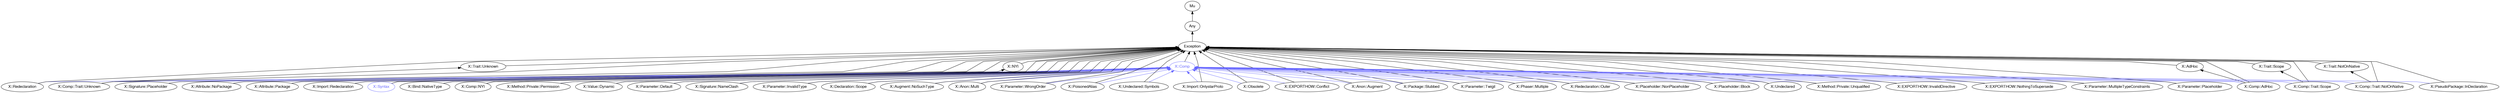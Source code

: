 digraph "perl6-type-graph" {
    rankdir=BT;
    splines=polyline;
    overlap=false; 
    // Types
    "X::Comp" [color="#6666FF", fontcolor="#6666FF", href="/type/X::Comp", fontname="FreeSans"];
    "Mu" [color="#000000", fontcolor="#000000", href="/type/Mu", fontname="FreeSans"];
    "Any" [color="#000000", fontcolor="#000000", href="/type/Any", fontname="FreeSans"];
    "Exception" [color="#000000", fontcolor="#000000", href="/type/Exception", fontname="FreeSans"];
    "X::Redeclaration" [color="#000000", fontcolor="#000000", href="/type/X::Redeclaration", fontname="FreeSans"];
    "X::Signature::Placeholder" [color="#000000", fontcolor="#000000", href="/type/X::Signature::Placeholder", fontname="FreeSans"];
    "X::Attribute::NoPackage" [color="#000000", fontcolor="#000000", href="/type/X::Attribute::NoPackage", fontname="FreeSans"];
    "X::Attribute::Package" [color="#000000", fontcolor="#000000", href="/type/X::Attribute::Package", fontname="FreeSans"];
    "X::Import::Redeclaration" [color="#000000", fontcolor="#000000", href="/type/X::Import::Redeclaration", fontname="FreeSans"];
    "X::Syntax" [color="#6666FF", fontcolor="#6666FF", href="/type/X::Syntax", fontname="FreeSans"];
    "X::Bind::NativeType" [color="#000000", fontcolor="#000000", href="/type/X::Bind::NativeType", fontname="FreeSans"];
    "X::Trait::Unknown" [color="#000000", fontcolor="#000000", href="/type/X::Trait::Unknown", fontname="FreeSans"];
    "X::Comp::Trait::Unknown" [color="#000000", fontcolor="#000000", href="/type/X::Comp::Trait::Unknown", fontname="FreeSans"];
    "X::NYI" [color="#000000", fontcolor="#000000", href="/type/X::NYI", fontname="FreeSans"];
    "X::Comp::NYI" [color="#000000", fontcolor="#000000", href="/type/X::Comp::NYI", fontname="FreeSans"];
    "X::Method::Private::Permission" [color="#000000", fontcolor="#000000", href="/type/X::Method::Private::Permission", fontname="FreeSans"];
    "X::Value::Dynamic" [color="#000000", fontcolor="#000000", href="/type/X::Value::Dynamic", fontname="FreeSans"];
    "X::Parameter::Default" [color="#000000", fontcolor="#000000", href="/type/X::Parameter::Default", fontname="FreeSans"];
    "X::Signature::NameClash" [color="#000000", fontcolor="#000000", href="/type/X::Signature::NameClash", fontname="FreeSans"];
    "X::Parameter::InvalidType" [color="#000000", fontcolor="#000000", href="/type/X::Parameter::InvalidType", fontname="FreeSans"];
    "X::Declaration::Scope" [color="#000000", fontcolor="#000000", href="/type/X::Declaration::Scope", fontname="FreeSans"];
    "X::Augment::NoSuchType" [color="#000000", fontcolor="#000000", href="/type/X::Augment::NoSuchType", fontname="FreeSans"];
    "X::Anon::Multi" [color="#000000", fontcolor="#000000", href="/type/X::Anon::Multi", fontname="FreeSans"];
    "X::Parameter::WrongOrder" [color="#000000", fontcolor="#000000", href="/type/X::Parameter::WrongOrder", fontname="FreeSans"];
    "X::PoisonedAlias" [color="#000000", fontcolor="#000000", href="/type/X::PoisonedAlias", fontname="FreeSans"];
    "X::Undeclared::Symbols" [color="#000000", fontcolor="#000000", href="/type/X::Undeclared::Symbols", fontname="FreeSans"];
    "X::Import::OnlystarProto" [color="#000000", fontcolor="#000000", href="/type/X::Import::OnlystarProto", fontname="FreeSans"];
    "X::Obsolete" [color="#000000", fontcolor="#000000", href="/type/X::Obsolete", fontname="FreeSans"];
    "X::EXPORTHOW::Conflict" [color="#000000", fontcolor="#000000", href="/type/X::EXPORTHOW::Conflict", fontname="FreeSans"];
    "X::Anon::Augment" [color="#000000", fontcolor="#000000", href="/type/X::Anon::Augment", fontname="FreeSans"];
    "X::Package::Stubbed" [color="#000000", fontcolor="#000000", href="/type/X::Package::Stubbed", fontname="FreeSans"];
    "X::Parameter::Twigil" [color="#000000", fontcolor="#000000", href="/type/X::Parameter::Twigil", fontname="FreeSans"];
    "X::Phaser::Multiple" [color="#000000", fontcolor="#000000", href="/type/X::Phaser::Multiple", fontname="FreeSans"];
    "X::Redeclaration::Outer" [color="#000000", fontcolor="#000000", href="/type/X::Redeclaration::Outer", fontname="FreeSans"];
    "X::Placeholder::NonPlaceholder" [color="#000000", fontcolor="#000000", href="/type/X::Placeholder::NonPlaceholder", fontname="FreeSans"];
    "X::Placeholder::Block" [color="#000000", fontcolor="#000000", href="/type/X::Placeholder::Block", fontname="FreeSans"];
    "X::Undeclared" [color="#000000", fontcolor="#000000", href="/type/X::Undeclared", fontname="FreeSans"];
    "X::Method::Private::Unqualified" [color="#000000", fontcolor="#000000", href="/type/X::Method::Private::Unqualified", fontname="FreeSans"];
    "X::AdHoc" [color="#000000", fontcolor="#000000", href="/type/X::AdHoc", fontname="FreeSans"];
    "X::Comp::AdHoc" [color="#000000", fontcolor="#000000", href="/type/X::Comp::AdHoc", fontname="FreeSans"];
    "X::EXPORTHOW::InvalidDirective" [color="#000000", fontcolor="#000000", href="/type/X::EXPORTHOW::InvalidDirective", fontname="FreeSans"];
    "X::EXPORTHOW::NothingToSupersede" [color="#000000", fontcolor="#000000", href="/type/X::EXPORTHOW::NothingToSupersede", fontname="FreeSans"];
    "X::Parameter::MultipleTypeConstraints" [color="#000000", fontcolor="#000000", href="/type/X::Parameter::MultipleTypeConstraints", fontname="FreeSans"];
    "X::Trait::Scope" [color="#000000", fontcolor="#000000", href="/type/X::Trait::Scope", fontname="FreeSans"];
    "X::Comp::Trait::Scope" [color="#000000", fontcolor="#000000", href="/type/X::Comp::Trait::Scope", fontname="FreeSans"];
    "X::Parameter::Placeholder" [color="#000000", fontcolor="#000000", href="/type/X::Parameter::Placeholder", fontname="FreeSans"];
    "X::Trait::NotOnNative" [color="#000000", fontcolor="#000000", href="/type/X::Trait::NotOnNative", fontname="FreeSans"];
    "X::Comp::Trait::NotOnNative" [color="#000000", fontcolor="#000000", href="/type/X::Comp::Trait::NotOnNative", fontname="FreeSans"];
    "X::PseudoPackage::InDeclaration" [color="#000000", fontcolor="#000000", href="/type/X::PseudoPackage::InDeclaration", fontname="FreeSans"];

    // Superclasses
    "X::Comp" -> "Exception" [color="#000000"];
    "Any" -> "Mu" [color="#000000"];
    "Exception" -> "Any" [color="#000000"];
    "X::Redeclaration" -> "Exception" [color="#000000"];
    "X::Signature::Placeholder" -> "Exception" [color="#000000"];
    "X::Attribute::NoPackage" -> "Exception" [color="#000000"];
    "X::Attribute::Package" -> "Exception" [color="#000000"];
    "X::Import::Redeclaration" -> "Exception" [color="#000000"];
    "X::Syntax" -> "Exception" [color="#000000"];
    "X::Bind::NativeType" -> "Exception" [color="#000000"];
    "X::Trait::Unknown" -> "Exception" [color="#000000"];
    "X::Comp::Trait::Unknown" -> "X::Trait::Unknown" [color="#000000"];
    "X::Comp::Trait::Unknown" -> "Exception" [color="#000000"];
    "X::NYI" -> "Exception" [color="#000000"];
    "X::Comp::NYI" -> "X::NYI" [color="#000000"];
    "X::Comp::NYI" -> "Exception" [color="#000000"];
    "X::Method::Private::Permission" -> "Exception" [color="#000000"];
    "X::Value::Dynamic" -> "Exception" [color="#000000"];
    "X::Parameter::Default" -> "Exception" [color="#000000"];
    "X::Signature::NameClash" -> "Exception" [color="#000000"];
    "X::Parameter::InvalidType" -> "Exception" [color="#000000"];
    "X::Declaration::Scope" -> "Exception" [color="#000000"];
    "X::Augment::NoSuchType" -> "Exception" [color="#000000"];
    "X::Anon::Multi" -> "Exception" [color="#000000"];
    "X::Parameter::WrongOrder" -> "Exception" [color="#000000"];
    "X::PoisonedAlias" -> "Exception" [color="#000000"];
    "X::Undeclared::Symbols" -> "Exception" [color="#000000"];
    "X::Import::OnlystarProto" -> "Exception" [color="#000000"];
    "X::Obsolete" -> "Exception" [color="#000000"];
    "X::EXPORTHOW::Conflict" -> "Exception" [color="#000000"];
    "X::Anon::Augment" -> "Exception" [color="#000000"];
    "X::Package::Stubbed" -> "Exception" [color="#000000"];
    "X::Parameter::Twigil" -> "Exception" [color="#000000"];
    "X::Phaser::Multiple" -> "Exception" [color="#000000"];
    "X::Redeclaration::Outer" -> "Exception" [color="#000000"];
    "X::Placeholder::NonPlaceholder" -> "Exception" [color="#000000"];
    "X::Placeholder::Block" -> "Exception" [color="#000000"];
    "X::Undeclared" -> "Exception" [color="#000000"];
    "X::Method::Private::Unqualified" -> "Exception" [color="#000000"];
    "X::AdHoc" -> "Exception" [color="#000000"];
    "X::Comp::AdHoc" -> "X::AdHoc" [color="#000000"];
    "X::Comp::AdHoc" -> "Exception" [color="#000000"];
    "X::EXPORTHOW::InvalidDirective" -> "Exception" [color="#000000"];
    "X::EXPORTHOW::NothingToSupersede" -> "Exception" [color="#000000"];
    "X::Parameter::MultipleTypeConstraints" -> "Exception" [color="#000000"];
    "X::Trait::Scope" -> "Exception" [color="#000000"];
    "X::Comp::Trait::Scope" -> "X::Trait::Scope" [color="#000000"];
    "X::Comp::Trait::Scope" -> "Exception" [color="#000000"];
    "X::Parameter::Placeholder" -> "Exception" [color="#000000"];
    "X::Trait::NotOnNative" -> "Exception" [color="#000000"];
    "X::Comp::Trait::NotOnNative" -> "X::Trait::NotOnNative" [color="#000000"];
    "X::Comp::Trait::NotOnNative" -> "Exception" [color="#000000"];
    "X::PseudoPackage::InDeclaration" -> "Exception" [color="#000000"];

    // Roles
    "X::Redeclaration" -> "X::Comp" [color="#6666FF"];
    "X::Signature::Placeholder" -> "X::Comp" [color="#6666FF"];
    "X::Attribute::NoPackage" -> "X::Comp" [color="#6666FF"];
    "X::Attribute::Package" -> "X::Comp" [color="#6666FF"];
    "X::Import::Redeclaration" -> "X::Comp" [color="#6666FF"];
    "X::Syntax" -> "X::Comp" [color="#6666FF"];
    "X::Bind::NativeType" -> "X::Comp" [color="#6666FF"];
    "X::Comp::Trait::Unknown" -> "X::Comp" [color="#6666FF"];
    "X::Comp::NYI" -> "X::Comp" [color="#6666FF"];
    "X::Method::Private::Permission" -> "X::Comp" [color="#6666FF"];
    "X::Value::Dynamic" -> "X::Comp" [color="#6666FF"];
    "X::Parameter::Default" -> "X::Comp" [color="#6666FF"];
    "X::Signature::NameClash" -> "X::Comp" [color="#6666FF"];
    "X::Parameter::InvalidType" -> "X::Comp" [color="#6666FF"];
    "X::Declaration::Scope" -> "X::Comp" [color="#6666FF"];
    "X::Augment::NoSuchType" -> "X::Comp" [color="#6666FF"];
    "X::Anon::Multi" -> "X::Comp" [color="#6666FF"];
    "X::Parameter::WrongOrder" -> "X::Comp" [color="#6666FF"];
    "X::PoisonedAlias" -> "X::Comp" [color="#6666FF"];
    "X::Undeclared::Symbols" -> "X::Comp" [color="#6666FF"];
    "X::Import::OnlystarProto" -> "X::Comp" [color="#6666FF"];
    "X::Obsolete" -> "X::Comp" [color="#6666FF"];
    "X::EXPORTHOW::Conflict" -> "X::Comp" [color="#6666FF"];
    "X::Anon::Augment" -> "X::Comp" [color="#6666FF"];
    "X::Package::Stubbed" -> "X::Comp" [color="#6666FF"];
    "X::Parameter::Twigil" -> "X::Comp" [color="#6666FF"];
    "X::Phaser::Multiple" -> "X::Comp" [color="#6666FF"];
    "X::Redeclaration::Outer" -> "X::Comp" [color="#6666FF"];
    "X::Placeholder::NonPlaceholder" -> "X::Comp" [color="#6666FF"];
    "X::Placeholder::Block" -> "X::Comp" [color="#6666FF"];
    "X::Undeclared" -> "X::Comp" [color="#6666FF"];
    "X::Method::Private::Unqualified" -> "X::Comp" [color="#6666FF"];
    "X::Comp::AdHoc" -> "X::Comp" [color="#6666FF"];
    "X::EXPORTHOW::InvalidDirective" -> "X::Comp" [color="#6666FF"];
    "X::EXPORTHOW::NothingToSupersede" -> "X::Comp" [color="#6666FF"];
    "X::Parameter::MultipleTypeConstraints" -> "X::Comp" [color="#6666FF"];
    "X::Comp::Trait::Scope" -> "X::Comp" [color="#6666FF"];
    "X::Parameter::Placeholder" -> "X::Comp" [color="#6666FF"];
    "X::Comp::Trait::NotOnNative" -> "X::Comp" [color="#6666FF"];
    "X::PseudoPackage::InDeclaration" -> "X::Comp" [color="#6666FF"];
}

